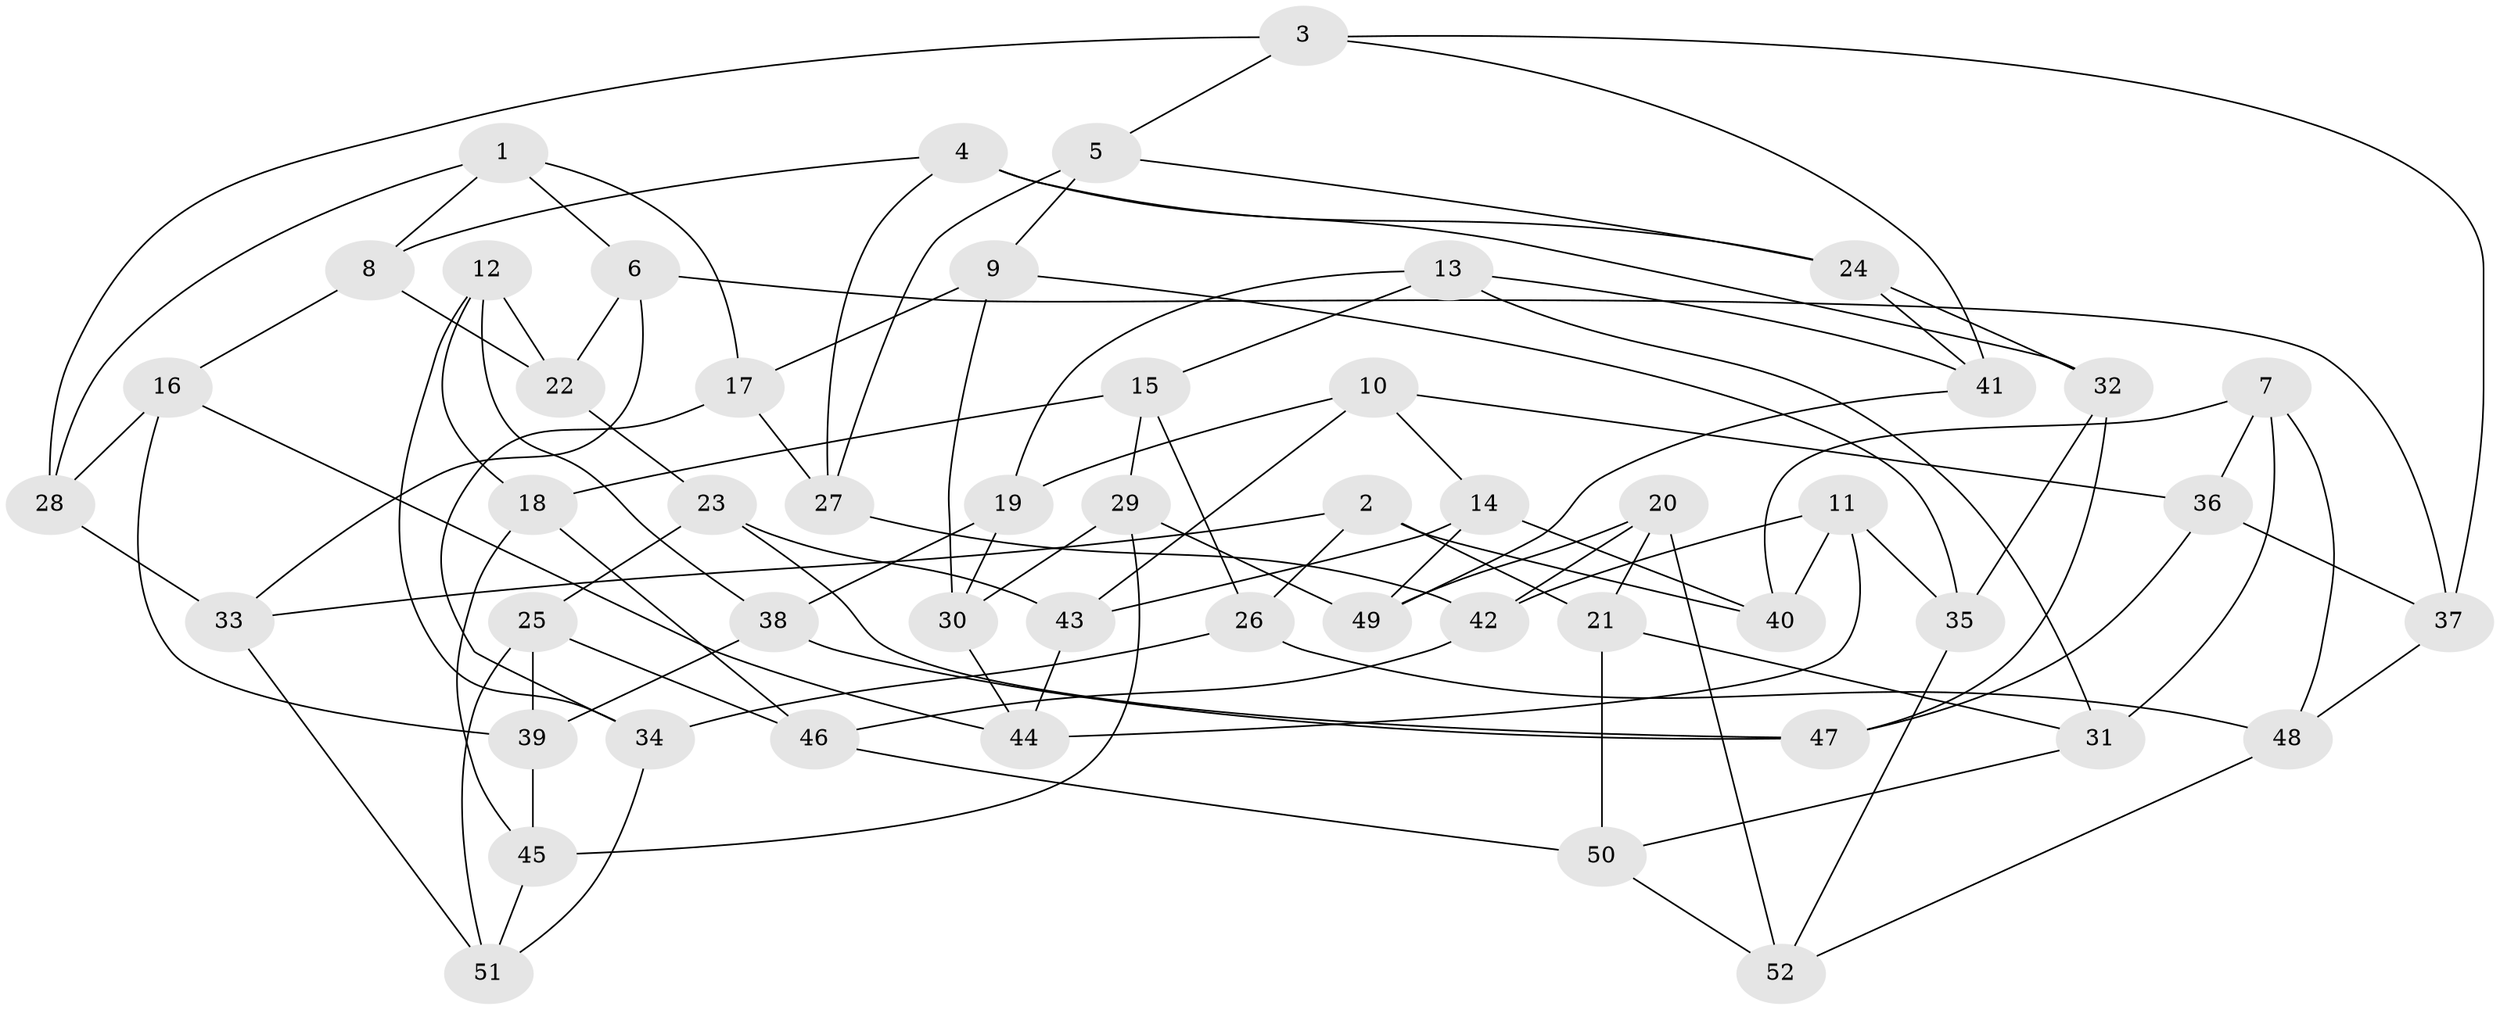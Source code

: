 // coarse degree distribution, {9: 0.0625, 3: 0.25, 8: 0.03125, 4: 0.59375, 10: 0.0625}
// Generated by graph-tools (version 1.1) at 2025/54/03/04/25 22:54:04]
// undirected, 52 vertices, 104 edges
graph export_dot {
  node [color=gray90,style=filled];
  1;
  2;
  3;
  4;
  5;
  6;
  7;
  8;
  9;
  10;
  11;
  12;
  13;
  14;
  15;
  16;
  17;
  18;
  19;
  20;
  21;
  22;
  23;
  24;
  25;
  26;
  27;
  28;
  29;
  30;
  31;
  32;
  33;
  34;
  35;
  36;
  37;
  38;
  39;
  40;
  41;
  42;
  43;
  44;
  45;
  46;
  47;
  48;
  49;
  50;
  51;
  52;
  1 -- 17;
  1 -- 6;
  1 -- 28;
  1 -- 8;
  2 -- 40;
  2 -- 33;
  2 -- 21;
  2 -- 26;
  3 -- 5;
  3 -- 28;
  3 -- 41;
  3 -- 37;
  4 -- 24;
  4 -- 27;
  4 -- 32;
  4 -- 8;
  5 -- 24;
  5 -- 9;
  5 -- 27;
  6 -- 22;
  6 -- 33;
  6 -- 37;
  7 -- 40;
  7 -- 31;
  7 -- 48;
  7 -- 36;
  8 -- 16;
  8 -- 22;
  9 -- 30;
  9 -- 35;
  9 -- 17;
  10 -- 36;
  10 -- 43;
  10 -- 19;
  10 -- 14;
  11 -- 44;
  11 -- 35;
  11 -- 42;
  11 -- 40;
  12 -- 22;
  12 -- 18;
  12 -- 34;
  12 -- 38;
  13 -- 41;
  13 -- 15;
  13 -- 31;
  13 -- 19;
  14 -- 43;
  14 -- 49;
  14 -- 40;
  15 -- 18;
  15 -- 29;
  15 -- 26;
  16 -- 39;
  16 -- 28;
  16 -- 44;
  17 -- 27;
  17 -- 34;
  18 -- 46;
  18 -- 45;
  19 -- 38;
  19 -- 30;
  20 -- 21;
  20 -- 42;
  20 -- 49;
  20 -- 52;
  21 -- 31;
  21 -- 50;
  22 -- 23;
  23 -- 25;
  23 -- 47;
  23 -- 43;
  24 -- 32;
  24 -- 41;
  25 -- 51;
  25 -- 39;
  25 -- 46;
  26 -- 34;
  26 -- 48;
  27 -- 42;
  28 -- 33;
  29 -- 45;
  29 -- 30;
  29 -- 49;
  30 -- 44;
  31 -- 50;
  32 -- 47;
  32 -- 35;
  33 -- 51;
  34 -- 51;
  35 -- 52;
  36 -- 37;
  36 -- 47;
  37 -- 48;
  38 -- 39;
  38 -- 47;
  39 -- 45;
  41 -- 49;
  42 -- 46;
  43 -- 44;
  45 -- 51;
  46 -- 50;
  48 -- 52;
  50 -- 52;
}
